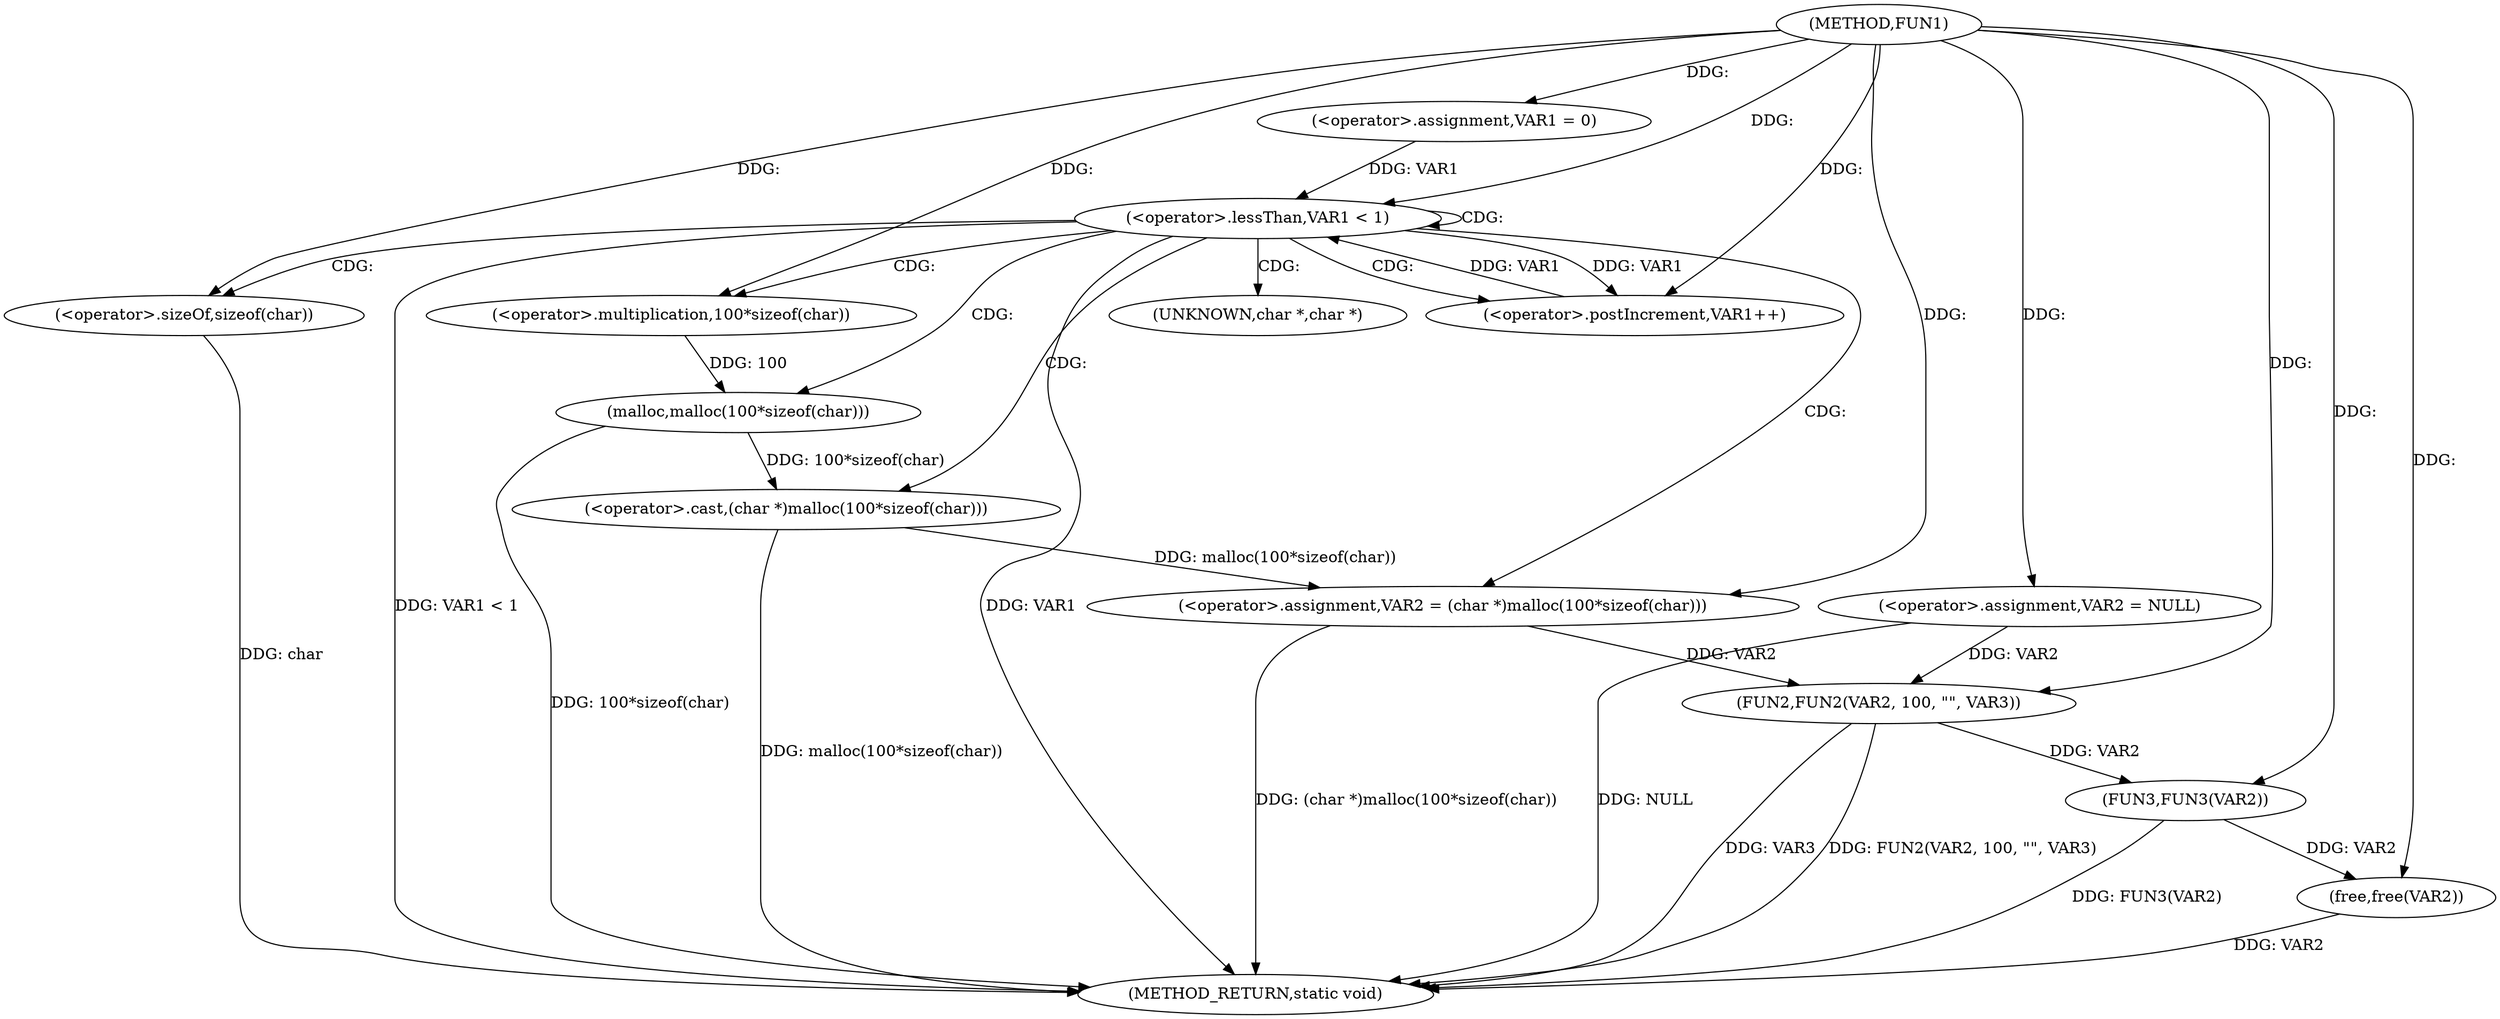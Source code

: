 digraph FUN1 {  
"1000100" [label = "(METHOD,FUN1)" ]
"1000137" [label = "(METHOD_RETURN,static void)" ]
"1000104" [label = "(<operator>.assignment,VAR2 = NULL)" ]
"1000108" [label = "(<operator>.assignment,VAR1 = 0)" ]
"1000111" [label = "(<operator>.lessThan,VAR1 < 1)" ]
"1000114" [label = "(<operator>.postIncrement,VAR1++)" ]
"1000117" [label = "(<operator>.assignment,VAR2 = (char *)malloc(100*sizeof(char)))" ]
"1000119" [label = "(<operator>.cast,(char *)malloc(100*sizeof(char)))" ]
"1000121" [label = "(malloc,malloc(100*sizeof(char)))" ]
"1000122" [label = "(<operator>.multiplication,100*sizeof(char))" ]
"1000124" [label = "(<operator>.sizeOf,sizeof(char))" ]
"1000128" [label = "(FUN2,FUN2(VAR2, 100, \"\", VAR3))" ]
"1000133" [label = "(FUN3,FUN3(VAR2))" ]
"1000135" [label = "(free,free(VAR2))" ]
"1000120" [label = "(UNKNOWN,char *,char *)" ]
  "1000124" -> "1000137"  [ label = "DDG: char"] 
  "1000128" -> "1000137"  [ label = "DDG: VAR3"] 
  "1000119" -> "1000137"  [ label = "DDG: malloc(100*sizeof(char))"] 
  "1000128" -> "1000137"  [ label = "DDG: FUN2(VAR2, 100, \"\", VAR3)"] 
  "1000117" -> "1000137"  [ label = "DDG: (char *)malloc(100*sizeof(char))"] 
  "1000111" -> "1000137"  [ label = "DDG: VAR1 < 1"] 
  "1000104" -> "1000137"  [ label = "DDG: NULL"] 
  "1000133" -> "1000137"  [ label = "DDG: FUN3(VAR2)"] 
  "1000111" -> "1000137"  [ label = "DDG: VAR1"] 
  "1000135" -> "1000137"  [ label = "DDG: VAR2"] 
  "1000121" -> "1000137"  [ label = "DDG: 100*sizeof(char)"] 
  "1000100" -> "1000104"  [ label = "DDG: "] 
  "1000100" -> "1000108"  [ label = "DDG: "] 
  "1000114" -> "1000111"  [ label = "DDG: VAR1"] 
  "1000108" -> "1000111"  [ label = "DDG: VAR1"] 
  "1000100" -> "1000111"  [ label = "DDG: "] 
  "1000111" -> "1000114"  [ label = "DDG: VAR1"] 
  "1000100" -> "1000114"  [ label = "DDG: "] 
  "1000119" -> "1000117"  [ label = "DDG: malloc(100*sizeof(char))"] 
  "1000100" -> "1000117"  [ label = "DDG: "] 
  "1000121" -> "1000119"  [ label = "DDG: 100*sizeof(char)"] 
  "1000122" -> "1000121"  [ label = "DDG: 100"] 
  "1000100" -> "1000122"  [ label = "DDG: "] 
  "1000100" -> "1000124"  [ label = "DDG: "] 
  "1000104" -> "1000128"  [ label = "DDG: VAR2"] 
  "1000117" -> "1000128"  [ label = "DDG: VAR2"] 
  "1000100" -> "1000128"  [ label = "DDG: "] 
  "1000128" -> "1000133"  [ label = "DDG: VAR2"] 
  "1000100" -> "1000133"  [ label = "DDG: "] 
  "1000133" -> "1000135"  [ label = "DDG: VAR2"] 
  "1000100" -> "1000135"  [ label = "DDG: "] 
  "1000111" -> "1000121"  [ label = "CDG: "] 
  "1000111" -> "1000124"  [ label = "CDG: "] 
  "1000111" -> "1000119"  [ label = "CDG: "] 
  "1000111" -> "1000114"  [ label = "CDG: "] 
  "1000111" -> "1000120"  [ label = "CDG: "] 
  "1000111" -> "1000117"  [ label = "CDG: "] 
  "1000111" -> "1000111"  [ label = "CDG: "] 
  "1000111" -> "1000122"  [ label = "CDG: "] 
}
